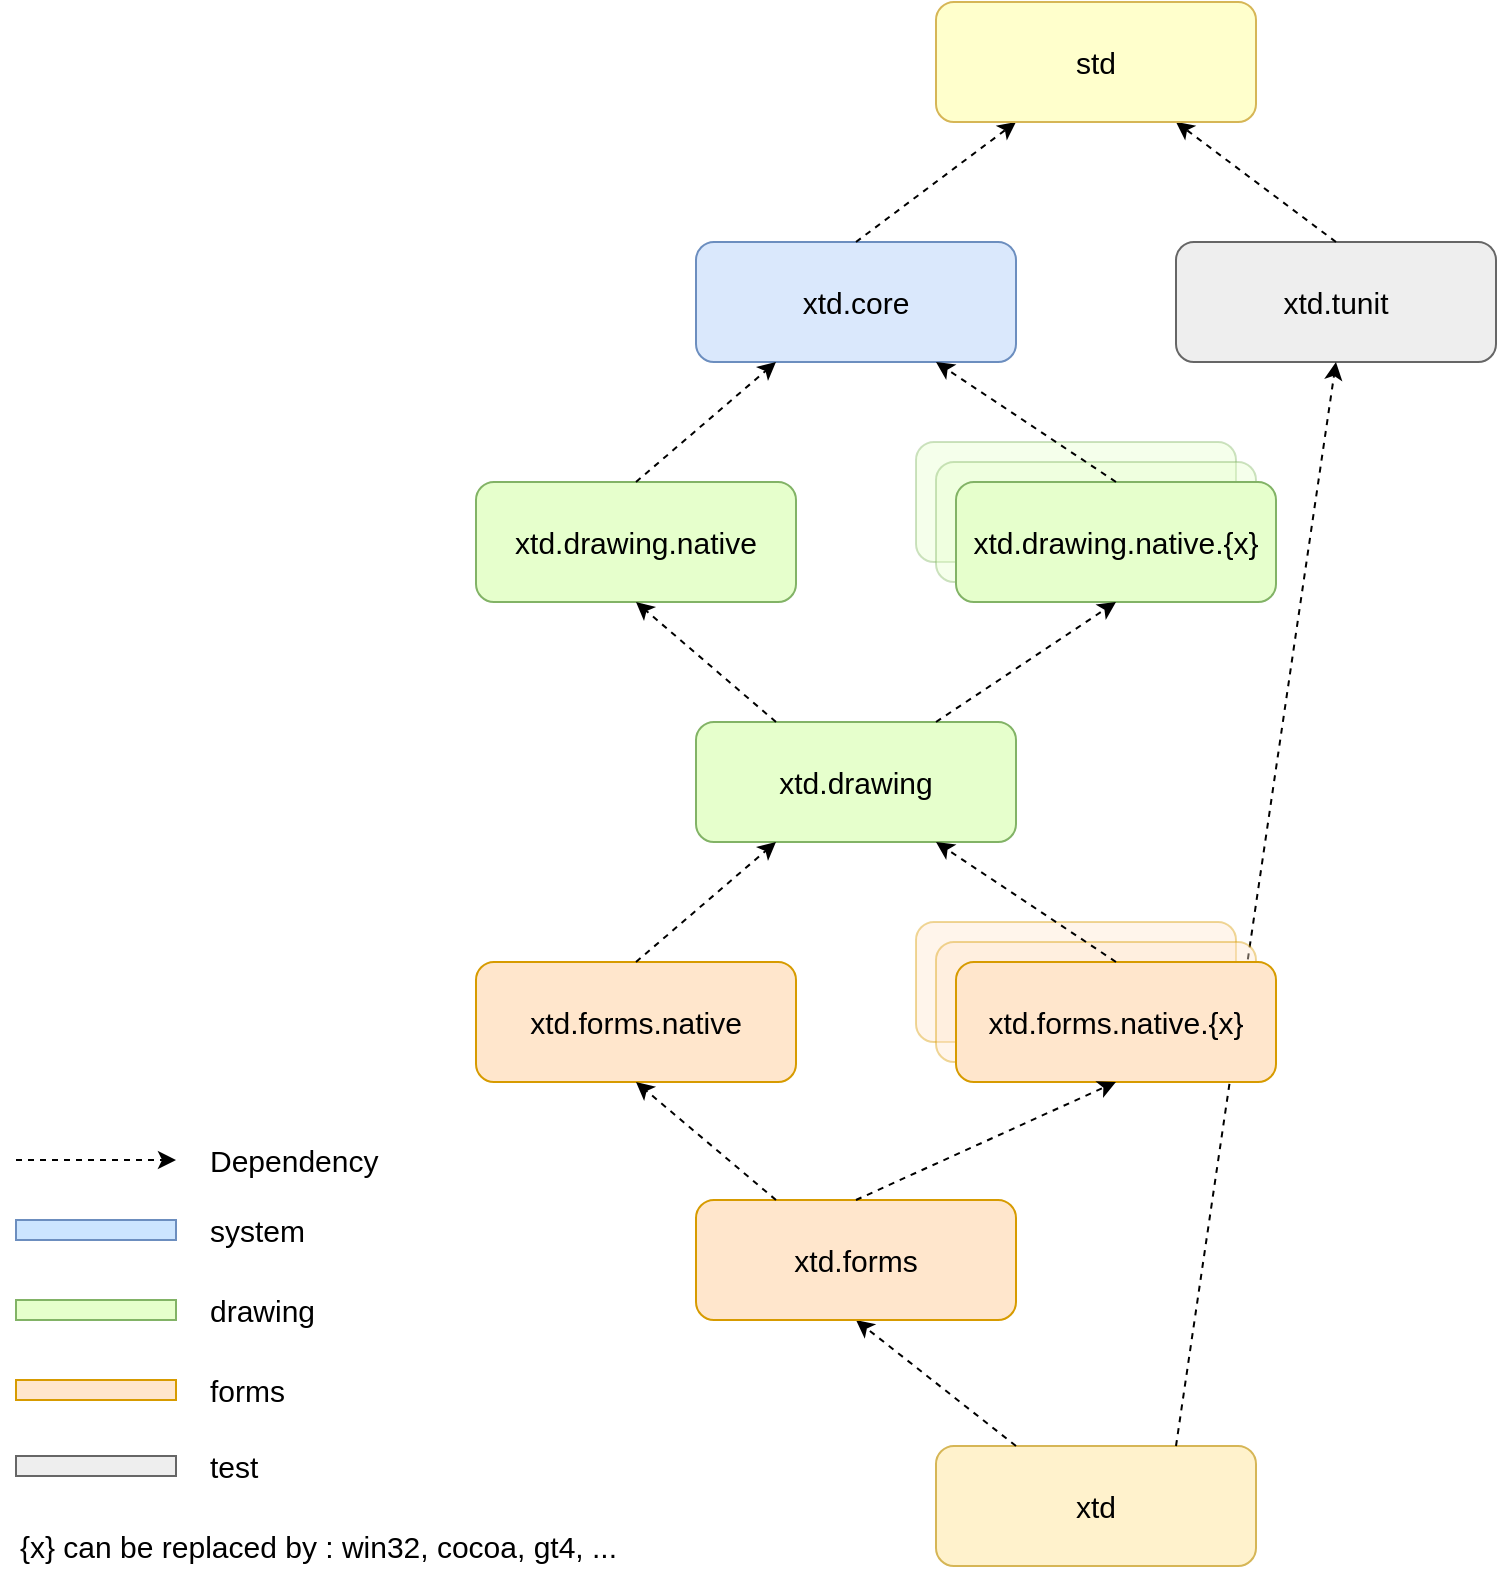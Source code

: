 <mxfile version="13.9.5" type="device"><diagram id="4c19bf52-565a-3755-522c-1c318594f7db" name="Page-1"><mxGraphModel dx="1678" dy="913" grid="1" gridSize="10" guides="1" tooltips="1" connect="1" arrows="1" fold="1" page="1" pageScale="1" pageWidth="827" pageHeight="1169" background="#ffffff" math="0" shadow="0"><root><mxCell id="0"/><mxCell id="1" parent="0"/><mxCell id="3" value="xtd.core" style="rounded=1;whiteSpace=wrap;html=1;fillColor=#dae8fc;strokeColor=#6c8ebf;fontSize=15;" parent="1" vertex="1"><mxGeometry x="360" y="200" width="160" height="60" as="geometry"/></mxCell><mxCell id="10" value="" style="rounded=1;whiteSpace=wrap;html=1;fillColor=#FFE6CC;strokeColor=#d79b00;fontSize=15;opacity=40;" parent="1" vertex="1"><mxGeometry x="470" y="540" width="160" height="60" as="geometry"/></mxCell><mxCell id="11" value="" style="endArrow=classic;dashed=1;html=1;entryX=0.25;entryY=1;exitX=0.5;exitY=0;startArrow=none;startFill=0;endFill=1;fontSize=15;entryDx=0;entryDy=0;exitDx=0;exitDy=0;" parent="1" source="3" target="r1dHes9tD3Km95cjPvFa-43" edge="1"><mxGeometry width="50" height="50" relative="1" as="geometry"><mxPoint x="520" y="40" as="sourcePoint"/><mxPoint x="800" y="140" as="targetPoint"/></mxGeometry></mxCell><mxCell id="17" value="" style="endArrow=classic;dashed=1;html=1;endFill=1;fontSize=15;" parent="1" edge="1"><mxGeometry width="50" height="50" relative="1" as="geometry"><mxPoint x="20" y="659" as="sourcePoint"/><mxPoint x="100" y="659" as="targetPoint"/></mxGeometry></mxCell><mxCell id="18" value="Dependency" style="text;html=1;strokeColor=none;fillColor=none;align=left;verticalAlign=middle;whiteSpace=wrap;fontSize=15;" parent="1" vertex="1"><mxGeometry x="115" y="649" width="120" height="20" as="geometry"/></mxCell><mxCell id="19" value="" style="rounded=0;whiteSpace=wrap;html=1;fillColor=#CCE5FF;strokeColor=#6c8ebf;fontSize=15;" parent="1" vertex="1"><mxGeometry x="20" y="689" width="80" height="10" as="geometry"/></mxCell><mxCell id="20" value="system" style="text;html=1;strokeColor=none;fillColor=none;align=left;verticalAlign=middle;whiteSpace=wrap;fontSize=15;" parent="1" vertex="1"><mxGeometry x="115" y="684" width="120" height="20" as="geometry"/></mxCell><mxCell id="21" value="" style="rounded=0;whiteSpace=wrap;html=1;fillColor=#E6FFCC;strokeColor=#82b366;fontSize=15;" parent="1" vertex="1"><mxGeometry x="20" y="729" width="80" height="10" as="geometry"/></mxCell><mxCell id="22" value="drawing" style="text;html=1;strokeColor=none;fillColor=none;align=left;verticalAlign=middle;whiteSpace=wrap;fontSize=15;" parent="1" vertex="1"><mxGeometry x="115" y="724" width="120" height="20" as="geometry"/></mxCell><mxCell id="25" value="" style="rounded=0;whiteSpace=wrap;html=1;fillColor=#FFE6CC;strokeColor=#d79b00;fontSize=15;" parent="1" vertex="1"><mxGeometry x="20" y="769" width="80" height="10" as="geometry"/></mxCell><mxCell id="26" value="forms" style="text;html=1;strokeColor=none;fillColor=none;align=left;verticalAlign=middle;whiteSpace=wrap;fontSize=15;" parent="1" vertex="1"><mxGeometry x="115" y="764" width="120" height="20" as="geometry"/></mxCell><mxCell id="32" value="xtd.tunit" style="rounded=1;whiteSpace=wrap;html=1;fillColor=#EEEEEE;strokeColor=#666666;fontSize=15;" parent="1" vertex="1"><mxGeometry x="600" y="200" width="160" height="60" as="geometry"/></mxCell><mxCell id="r1dHes9tD3Km95cjPvFa-34" value="" style="rounded=1;whiteSpace=wrap;html=1;fontSize=15;fillColor=#E6FFCC;strokeColor=#82B366;opacity=40;" parent="1" vertex="1"><mxGeometry x="470" y="300" width="160" height="60" as="geometry"/></mxCell><mxCell id="r1dHes9tD3Km95cjPvFa-35" value="&lt;span&gt;xtd&lt;/span&gt;" style="rounded=1;whiteSpace=wrap;html=1;strokeColor=#d6b656;fontSize=15;fillColor=#fff2cc;" parent="1" vertex="1"><mxGeometry x="480" y="802" width="160" height="60" as="geometry"/></mxCell><mxCell id="r1dHes9tD3Km95cjPvFa-38" value="" style="endArrow=classic;dashed=1;html=1;exitX=0.5;exitY=0;endFill=1;fontSize=15;exitDx=0;exitDy=0;entryX=0.75;entryY=1;entryDx=0;entryDy=0;" parent="1" source="32" target="r1dHes9tD3Km95cjPvFa-43" edge="1"><mxGeometry width="50" height="50" relative="1" as="geometry"><mxPoint x="300" y="434" as="sourcePoint"/><mxPoint x="980" y="220" as="targetPoint"/></mxGeometry></mxCell><mxCell id="r1dHes9tD3Km95cjPvFa-39" value="" style="endArrow=classic;dashed=1;html=1;entryX=0.5;entryY=1;exitX=0.25;exitY=0;endFill=1;fontSize=15;entryDx=0;entryDy=0;exitDx=0;exitDy=0;" parent="1" source="r1dHes9tD3Km95cjPvFa-35" target="r1dHes9tD3Km95cjPvFa-52" edge="1"><mxGeometry width="50" height="50" relative="1" as="geometry"><mxPoint x="310" y="444" as="sourcePoint"/><mxPoint x="310" y="390" as="targetPoint"/></mxGeometry></mxCell><mxCell id="r1dHes9tD3Km95cjPvFa-40" value="" style="endArrow=classic;dashed=1;html=1;entryX=0.5;entryY=1;endFill=1;fontSize=15;entryDx=0;entryDy=0;exitX=0.75;exitY=0;exitDx=0;exitDy=0;" parent="1" source="r1dHes9tD3Km95cjPvFa-35" target="32" edge="1"><mxGeometry width="50" height="50" relative="1" as="geometry"><mxPoint x="830" y="840" as="sourcePoint"/><mxPoint x="320" y="400" as="targetPoint"/></mxGeometry></mxCell><mxCell id="r1dHes9tD3Km95cjPvFa-43" value="&lt;span&gt;std&lt;/span&gt;" style="rounded=1;whiteSpace=wrap;html=1;strokeColor=#d6b656;fontSize=15;fillColor=#FFFFCC;" parent="1" vertex="1"><mxGeometry x="480" y="80" width="160" height="60" as="geometry"/></mxCell><mxCell id="r1dHes9tD3Km95cjPvFa-49" value="" style="rounded=0;whiteSpace=wrap;html=1;fillColor=#EEEEEE;strokeColor=#666666;fontSize=15;" parent="1" vertex="1"><mxGeometry x="20" y="807" width="80" height="10" as="geometry"/></mxCell><mxCell id="r1dHes9tD3Km95cjPvFa-50" value="test" style="text;html=1;strokeColor=none;fillColor=none;align=left;verticalAlign=middle;whiteSpace=wrap;fontSize=15;" parent="1" vertex="1"><mxGeometry x="115" y="802" width="120" height="20" as="geometry"/></mxCell><mxCell id="r1dHes9tD3Km95cjPvFa-51" value="xtd.forms.native" style="rounded=1;whiteSpace=wrap;html=1;fillColor=#FFE6CC;strokeColor=#d79b00;fontSize=15;" parent="1" vertex="1"><mxGeometry x="250" y="560" width="160" height="60" as="geometry"/></mxCell><mxCell id="r1dHes9tD3Km95cjPvFa-52" value="xtd.forms" style="rounded=1;whiteSpace=wrap;html=1;fillColor=#FFE6CC;strokeColor=#d79b00;fontSize=15;" parent="1" vertex="1"><mxGeometry x="360" y="679" width="160" height="60" as="geometry"/></mxCell><mxCell id="r1dHes9tD3Km95cjPvFa-53" value="" style="rounded=1;whiteSpace=wrap;html=1;fillColor=#FFE6CC;strokeColor=#d79b00;fontSize=15;opacity=40;" parent="1" vertex="1"><mxGeometry x="480" y="550" width="160" height="60" as="geometry"/></mxCell><mxCell id="r1dHes9tD3Km95cjPvFa-54" value="xtd.forms.native.{x}" style="rounded=1;whiteSpace=wrap;html=1;fillColor=#FFE6CC;strokeColor=#d79b00;fontSize=15;" parent="1" vertex="1"><mxGeometry x="490" y="560" width="160" height="60" as="geometry"/></mxCell><mxCell id="r1dHes9tD3Km95cjPvFa-56" value="" style="endArrow=classic;dashed=1;html=1;entryX=0.5;entryY=1;exitX=0.5;exitY=0;endFill=1;fontSize=15;entryDx=0;entryDy=0;exitDx=0;exitDy=0;" parent="1" source="r1dHes9tD3Km95cjPvFa-52" target="r1dHes9tD3Km95cjPvFa-54" edge="1"><mxGeometry width="50" height="50" relative="1" as="geometry"><mxPoint x="590" y="580.0" as="sourcePoint"/><mxPoint x="590" y="520.0" as="targetPoint"/></mxGeometry></mxCell><mxCell id="r1dHes9tD3Km95cjPvFa-57" value="" style="endArrow=classic;dashed=1;html=1;entryX=0.5;entryY=1;exitX=0.25;exitY=0;endFill=1;fontSize=15;entryDx=0;entryDy=0;exitDx=0;exitDy=0;" parent="1" source="r1dHes9tD3Km95cjPvFa-52" target="r1dHes9tD3Km95cjPvFa-51" edge="1"><mxGeometry width="50" height="50" relative="1" as="geometry"><mxPoint x="600" y="590.0" as="sourcePoint"/><mxPoint x="600" y="530.0" as="targetPoint"/></mxGeometry></mxCell><mxCell id="r1dHes9tD3Km95cjPvFa-59" value="xtd.drawing" style="rounded=1;whiteSpace=wrap;html=1;fontSize=15;fillColor=#E6FFCC;strokeColor=#82B366;" parent="1" vertex="1"><mxGeometry x="360" y="440" width="160" height="60" as="geometry"/></mxCell><mxCell id="r1dHes9tD3Km95cjPvFa-60" value="xtd.drawing.native" style="rounded=1;whiteSpace=wrap;html=1;fontSize=15;fillColor=#E6FFCC;strokeColor=#82B366;" parent="1" vertex="1"><mxGeometry x="250" y="320" width="160" height="60" as="geometry"/></mxCell><mxCell id="r1dHes9tD3Km95cjPvFa-61" value="" style="endArrow=classic;dashed=1;html=1;entryX=0.25;entryY=1;exitX=0.5;exitY=0;endFill=1;fontSize=15;entryDx=0;entryDy=0;exitDx=0;exitDy=0;" parent="1" source="r1dHes9tD3Km95cjPvFa-60" target="3" edge="1"><mxGeometry width="50" height="50" relative="1" as="geometry"><mxPoint x="580" y="330.0" as="sourcePoint"/><mxPoint x="780" y="270.0" as="targetPoint"/></mxGeometry></mxCell><mxCell id="r1dHes9tD3Km95cjPvFa-62" value="" style="rounded=1;whiteSpace=wrap;html=1;fontSize=15;fillColor=#E6FFCC;strokeColor=#82B366;opacity=40;" parent="1" vertex="1"><mxGeometry x="480" y="310" width="160" height="60" as="geometry"/></mxCell><mxCell id="r1dHes9tD3Km95cjPvFa-63" value="xtd.drawing.native.{x}" style="rounded=1;whiteSpace=wrap;html=1;fontSize=15;fillColor=#E6FFCC;strokeColor=#82B366;" parent="1" vertex="1"><mxGeometry x="490" y="320" width="160" height="60" as="geometry"/></mxCell><mxCell id="r1dHes9tD3Km95cjPvFa-37" value="" style="endArrow=classic;dashed=1;html=1;entryX=0.75;entryY=1;exitX=0.5;exitY=0;endFill=1;fontSize=15;entryDx=0;entryDy=0;exitDx=0;exitDy=0;" parent="1" source="r1dHes9tD3Km95cjPvFa-63" target="3" edge="1"><mxGeometry width="50" height="50" relative="1" as="geometry"><mxPoint x="600" y="230" as="sourcePoint"/><mxPoint x="530" y="170" as="targetPoint"/></mxGeometry></mxCell><mxCell id="r1dHes9tD3Km95cjPvFa-55" value="" style="endArrow=classic;dashed=1;html=1;exitX=0.5;exitY=0;endFill=1;fontSize=15;exitDx=0;exitDy=0;entryX=0.25;entryY=1;entryDx=0;entryDy=0;" parent="1" source="r1dHes9tD3Km95cjPvFa-51" target="r1dHes9tD3Km95cjPvFa-59" edge="1"><mxGeometry width="50" height="50" relative="1" as="geometry"><mxPoint x="580" y="450.0" as="sourcePoint"/><mxPoint x="170" y="360" as="targetPoint"/></mxGeometry></mxCell><mxCell id="r1dHes9tD3Km95cjPvFa-36" value="" style="endArrow=classic;dashed=1;html=1;exitX=0.5;exitY=0;endFill=1;fontSize=15;exitDx=0;exitDy=0;entryX=0.75;entryY=1;entryDx=0;entryDy=0;" parent="1" source="r1dHes9tD3Km95cjPvFa-54" edge="1" target="r1dHes9tD3Km95cjPvFa-59"><mxGeometry width="50" height="50" relative="1" as="geometry"><mxPoint x="590" y="220" as="sourcePoint"/><mxPoint x="570" y="500" as="targetPoint"/></mxGeometry></mxCell><mxCell id="r1dHes9tD3Km95cjPvFa-64" value="" style="endArrow=classic;dashed=1;html=1;endFill=1;fontSize=15;entryX=0.5;entryY=1;entryDx=0;entryDy=0;exitX=0.75;exitY=0;exitDx=0;exitDy=0;" parent="1" source="r1dHes9tD3Km95cjPvFa-59" target="r1dHes9tD3Km95cjPvFa-63" edge="1"><mxGeometry width="50" height="50" relative="1" as="geometry"><mxPoint x="620" y="390" as="sourcePoint"/><mxPoint x="580" y="510.0" as="targetPoint"/></mxGeometry></mxCell><mxCell id="r1dHes9tD3Km95cjPvFa-67" value="{x} can be replaced by : win32, cocoa, gt4, ..." style="text;html=1;strokeColor=none;fillColor=none;align=left;verticalAlign=middle;whiteSpace=wrap;fontSize=15;" parent="1" vertex="1"><mxGeometry x="20" y="842" width="320" height="20" as="geometry"/></mxCell><mxCell id="a5gEWUt8uGhKhRF00EJW-32" value="" style="endArrow=classic;dashed=1;html=1;endFill=1;fontSize=15;entryX=0.5;entryY=1;entryDx=0;entryDy=0;exitX=0.25;exitY=0;exitDx=0;exitDy=0;" edge="1" parent="1" source="r1dHes9tD3Km95cjPvFa-59" target="r1dHes9tD3Km95cjPvFa-60"><mxGeometry width="50" height="50" relative="1" as="geometry"><mxPoint x="490" y="440" as="sourcePoint"/><mxPoint x="580" y="390" as="targetPoint"/></mxGeometry></mxCell></root></mxGraphModel></diagram></mxfile>